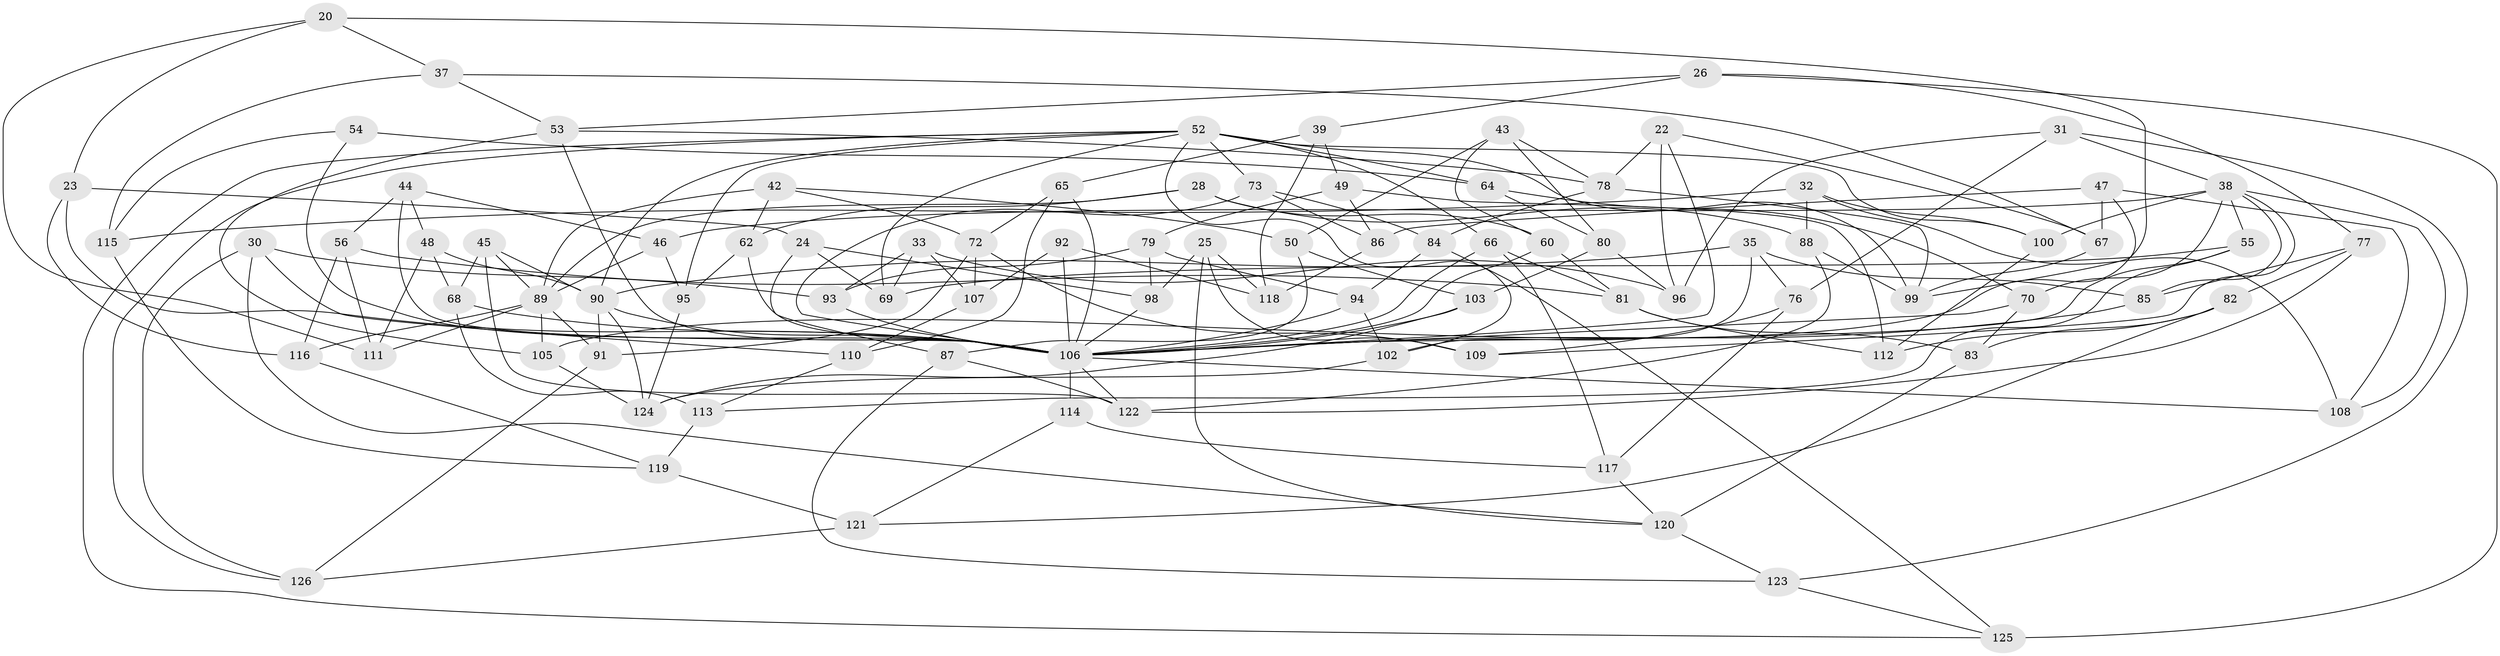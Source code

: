 // original degree distribution, {4: 1.0}
// Generated by graph-tools (version 1.1) at 2025/01/03/04/25 22:01:45]
// undirected, 88 vertices, 197 edges
graph export_dot {
graph [start="1"]
  node [color=gray90,style=filled];
  20;
  22;
  23;
  24;
  25;
  26;
  28;
  30;
  31;
  32;
  33;
  35 [super="+19"];
  37;
  38 [super="+16"];
  39;
  42;
  43;
  44;
  45;
  46;
  47;
  48;
  49;
  50;
  52 [super="+17+12"];
  53 [super="+27"];
  54;
  55;
  56;
  60;
  62;
  64 [super="+29"];
  65;
  66;
  67;
  68;
  69;
  70;
  72 [super="+7"];
  73;
  76;
  77;
  78 [super="+5"];
  79;
  80;
  81 [super="+11"];
  82;
  83 [super="+61"];
  84;
  85 [super="+58"];
  86;
  87;
  88;
  89 [super="+10+34"];
  90 [super="+63"];
  91;
  92;
  93;
  94;
  95;
  96;
  98;
  99 [super="+21"];
  100;
  102;
  103;
  105;
  106 [super="+97+104+18"];
  107 [super="+71"];
  108;
  109;
  110;
  111;
  112;
  113;
  114 [super="+59"];
  115;
  116;
  117;
  118;
  119;
  120 [super="+101"];
  121;
  122 [super="+75"];
  123;
  124 [super="+9"];
  125;
  126;
  20 -- 37;
  20 -- 111;
  20 -- 23;
  20 -- 99;
  22 -- 67;
  22 -- 106;
  22 -- 96;
  22 -- 78;
  23 -- 24;
  23 -- 116;
  23 -- 106;
  24 -- 98;
  24 -- 87;
  24 -- 69;
  25 -- 98;
  25 -- 109;
  25 -- 118;
  25 -- 120;
  26 -- 125;
  26 -- 77;
  26 -- 53;
  26 -- 39;
  28 -- 60;
  28 -- 88;
  28 -- 89;
  28 -- 62;
  30 -- 126;
  30 -- 110;
  30 -- 93;
  30 -- 120;
  31 -- 123;
  31 -- 96;
  31 -- 76;
  31 -- 38;
  32 -- 100;
  32 -- 88;
  32 -- 115;
  32 -- 108;
  33 -- 107;
  33 -- 69;
  33 -- 96;
  33 -- 93;
  35 -- 85 [weight=2];
  35 -- 76;
  35 -- 102;
  35 -- 90 [weight=2];
  37 -- 53;
  37 -- 67;
  37 -- 115;
  38 -- 55;
  38 -- 109;
  38 -- 70;
  38 -- 100;
  38 -- 108;
  38 -- 46;
  38 -- 85;
  39 -- 65;
  39 -- 118;
  39 -- 49;
  42 -- 62;
  42 -- 89;
  42 -- 50;
  42 -- 72;
  43 -- 78;
  43 -- 80;
  43 -- 50;
  43 -- 60;
  44 -- 48;
  44 -- 46;
  44 -- 56;
  44 -- 106;
  45 -- 68;
  45 -- 89;
  45 -- 122;
  45 -- 90;
  46 -- 95;
  46 -- 89;
  47 -- 105;
  47 -- 86;
  47 -- 108;
  47 -- 67;
  48 -- 111;
  48 -- 68;
  48 -- 90;
  49 -- 86;
  49 -- 79;
  49 -- 112;
  50 -- 103;
  50 -- 87;
  52 -- 66;
  52 -- 100;
  52 -- 73;
  52 -- 64 [weight=2];
  52 -- 69;
  52 -- 90;
  52 -- 126;
  52 -- 102;
  52 -- 125;
  52 -- 95;
  52 -- 99;
  53 -- 106 [weight=2];
  53 -- 105;
  53 -- 78;
  54 -- 115;
  54 -- 64 [weight=2];
  54 -- 106;
  55 -- 69;
  55 -- 113;
  55 -- 106;
  56 -- 81;
  56 -- 111;
  56 -- 116;
  60 -- 81;
  60 -- 106;
  62 -- 95;
  62 -- 106;
  64 -- 70;
  64 -- 80;
  65 -- 72;
  65 -- 110;
  65 -- 106;
  66 -- 117;
  66 -- 81;
  66 -- 106;
  67 -- 99;
  68 -- 113;
  68 -- 106;
  70 -- 106;
  70 -- 83;
  72 -- 91;
  72 -- 107 [weight=2];
  72 -- 109;
  73 -- 86;
  73 -- 84;
  73 -- 106;
  76 -- 117;
  76 -- 109;
  77 -- 82;
  77 -- 122;
  77 -- 85;
  78 -- 99 [weight=2];
  78 -- 84;
  79 -- 94;
  79 -- 93;
  79 -- 98;
  80 -- 96;
  80 -- 103;
  81 -- 112;
  81 -- 83 [weight=2];
  82 -- 112;
  82 -- 121;
  82 -- 83;
  83 -- 120 [weight=2];
  84 -- 125;
  84 -- 94;
  85 -- 106 [weight=2];
  86 -- 118;
  87 -- 123;
  87 -- 122;
  88 -- 99;
  88 -- 122;
  89 -- 116;
  89 -- 105;
  89 -- 91;
  89 -- 111;
  90 -- 91;
  90 -- 106 [weight=2];
  90 -- 124 [weight=2];
  91 -- 126;
  92 -- 118;
  92 -- 107 [weight=2];
  92 -- 106;
  93 -- 106;
  94 -- 102;
  94 -- 106;
  95 -- 124;
  98 -- 106;
  100 -- 112;
  102 -- 124;
  103 -- 106;
  103 -- 124;
  105 -- 124;
  106 -- 114 [weight=4];
  106 -- 122 [weight=2];
  106 -- 108;
  107 -- 110;
  110 -- 113;
  113 -- 119;
  114 -- 121;
  114 -- 117;
  115 -- 119;
  116 -- 119;
  117 -- 120;
  119 -- 121;
  120 -- 123;
  121 -- 126;
  123 -- 125;
}
